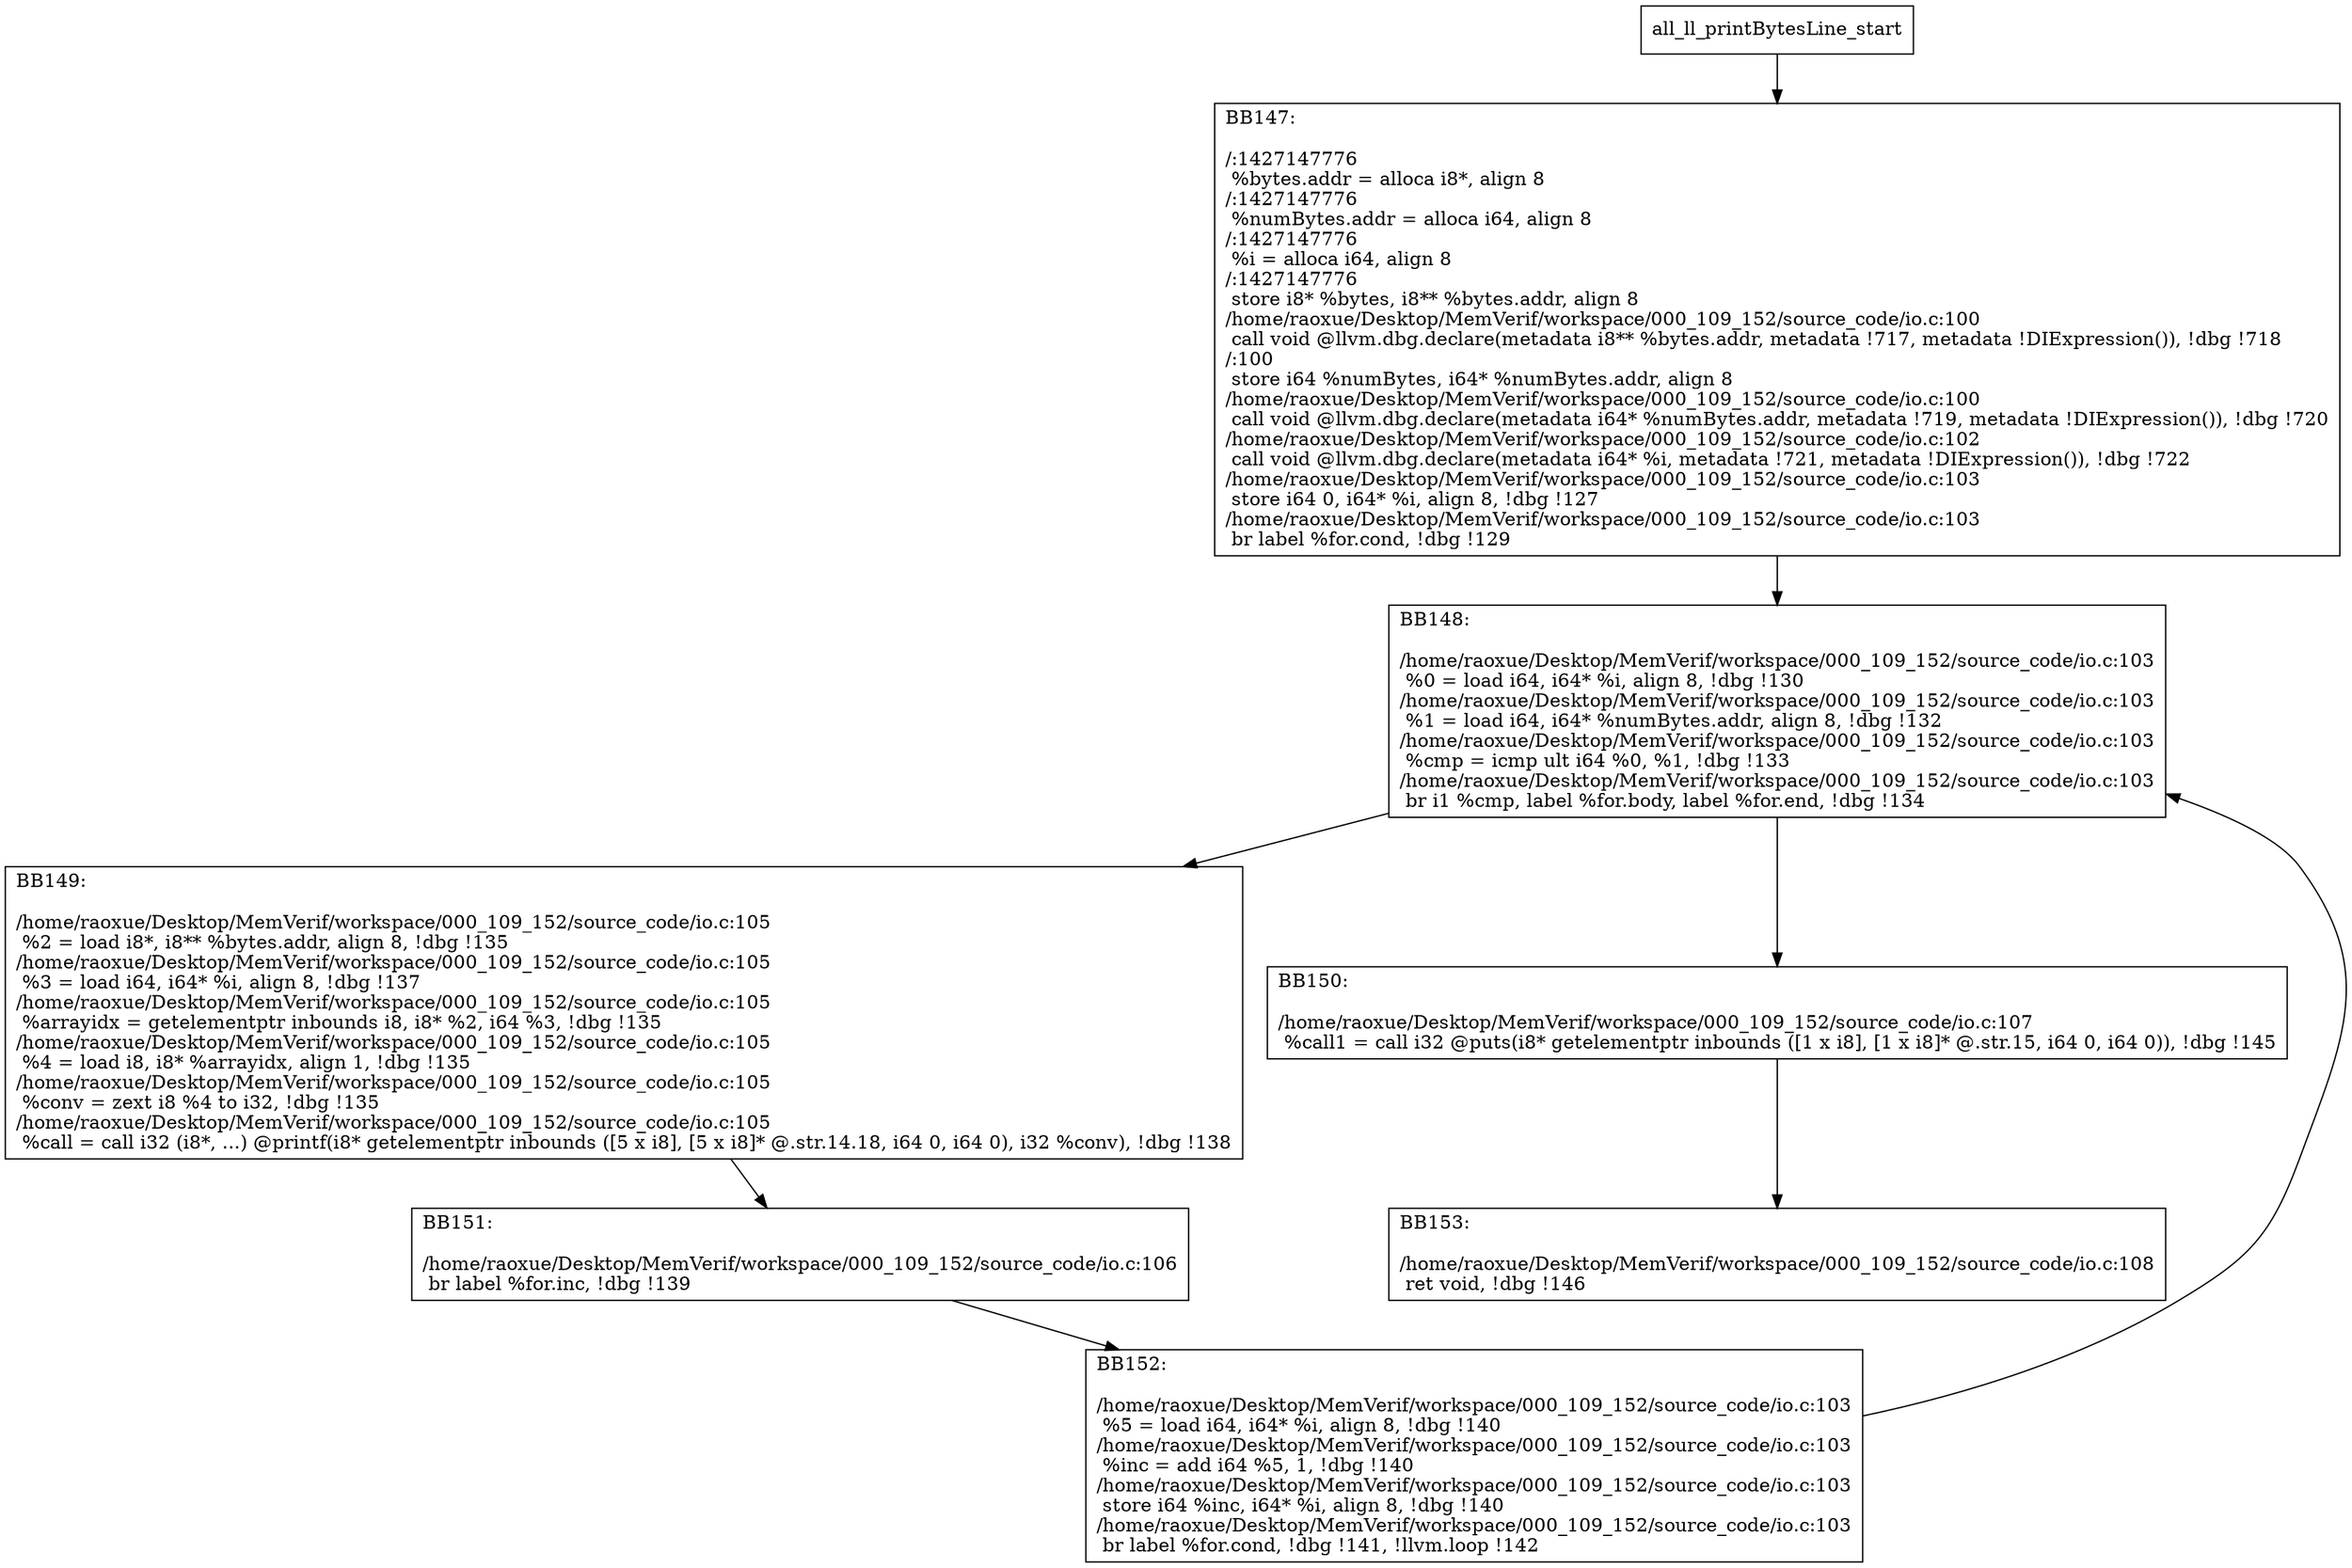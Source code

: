 digraph "CFG for'all_ll_printBytesLine' function" {
	BBall_ll_printBytesLine_start[shape=record,label="{all_ll_printBytesLine_start}"];
	BBall_ll_printBytesLine_start-> all_ll_printBytesLineBB147;
	all_ll_printBytesLineBB147 [shape=record, label="{BB147:\l\l/:1427147776\l
  %bytes.addr = alloca i8*, align 8\l
/:1427147776\l
  %numBytes.addr = alloca i64, align 8\l
/:1427147776\l
  %i = alloca i64, align 8\l
/:1427147776\l
  store i8* %bytes, i8** %bytes.addr, align 8\l
/home/raoxue/Desktop/MemVerif/workspace/000_109_152/source_code/io.c:100\l
  call void @llvm.dbg.declare(metadata i8** %bytes.addr, metadata !717, metadata !DIExpression()), !dbg !718\l
/:100\l
  store i64 %numBytes, i64* %numBytes.addr, align 8\l
/home/raoxue/Desktop/MemVerif/workspace/000_109_152/source_code/io.c:100\l
  call void @llvm.dbg.declare(metadata i64* %numBytes.addr, metadata !719, metadata !DIExpression()), !dbg !720\l
/home/raoxue/Desktop/MemVerif/workspace/000_109_152/source_code/io.c:102\l
  call void @llvm.dbg.declare(metadata i64* %i, metadata !721, metadata !DIExpression()), !dbg !722\l
/home/raoxue/Desktop/MemVerif/workspace/000_109_152/source_code/io.c:103\l
  store i64 0, i64* %i, align 8, !dbg !127\l
/home/raoxue/Desktop/MemVerif/workspace/000_109_152/source_code/io.c:103\l
  br label %for.cond, !dbg !129\l
}"];
	all_ll_printBytesLineBB147-> all_ll_printBytesLineBB148;
	all_ll_printBytesLineBB148 [shape=record, label="{BB148:\l\l/home/raoxue/Desktop/MemVerif/workspace/000_109_152/source_code/io.c:103\l
  %0 = load i64, i64* %i, align 8, !dbg !130\l
/home/raoxue/Desktop/MemVerif/workspace/000_109_152/source_code/io.c:103\l
  %1 = load i64, i64* %numBytes.addr, align 8, !dbg !132\l
/home/raoxue/Desktop/MemVerif/workspace/000_109_152/source_code/io.c:103\l
  %cmp = icmp ult i64 %0, %1, !dbg !133\l
/home/raoxue/Desktop/MemVerif/workspace/000_109_152/source_code/io.c:103\l
  br i1 %cmp, label %for.body, label %for.end, !dbg !134\l
}"];
	all_ll_printBytesLineBB148-> all_ll_printBytesLineBB149;
	all_ll_printBytesLineBB148-> all_ll_printBytesLineBB150;
	all_ll_printBytesLineBB149 [shape=record, label="{BB149:\l\l/home/raoxue/Desktop/MemVerif/workspace/000_109_152/source_code/io.c:105\l
  %2 = load i8*, i8** %bytes.addr, align 8, !dbg !135\l
/home/raoxue/Desktop/MemVerif/workspace/000_109_152/source_code/io.c:105\l
  %3 = load i64, i64* %i, align 8, !dbg !137\l
/home/raoxue/Desktop/MemVerif/workspace/000_109_152/source_code/io.c:105\l
  %arrayidx = getelementptr inbounds i8, i8* %2, i64 %3, !dbg !135\l
/home/raoxue/Desktop/MemVerif/workspace/000_109_152/source_code/io.c:105\l
  %4 = load i8, i8* %arrayidx, align 1, !dbg !135\l
/home/raoxue/Desktop/MemVerif/workspace/000_109_152/source_code/io.c:105\l
  %conv = zext i8 %4 to i32, !dbg !135\l
/home/raoxue/Desktop/MemVerif/workspace/000_109_152/source_code/io.c:105\l
  %call = call i32 (i8*, ...) @printf(i8* getelementptr inbounds ([5 x i8], [5 x i8]* @.str.14.18, i64 0, i64 0), i32 %conv), !dbg !138\l
}"];
	all_ll_printBytesLineBB149-> all_ll_printBytesLineBB151;
	all_ll_printBytesLineBB151 [shape=record, label="{BB151:\l\l/home/raoxue/Desktop/MemVerif/workspace/000_109_152/source_code/io.c:106\l
  br label %for.inc, !dbg !139\l
}"];
	all_ll_printBytesLineBB151-> all_ll_printBytesLineBB152;
	all_ll_printBytesLineBB152 [shape=record, label="{BB152:\l\l/home/raoxue/Desktop/MemVerif/workspace/000_109_152/source_code/io.c:103\l
  %5 = load i64, i64* %i, align 8, !dbg !140\l
/home/raoxue/Desktop/MemVerif/workspace/000_109_152/source_code/io.c:103\l
  %inc = add i64 %5, 1, !dbg !140\l
/home/raoxue/Desktop/MemVerif/workspace/000_109_152/source_code/io.c:103\l
  store i64 %inc, i64* %i, align 8, !dbg !140\l
/home/raoxue/Desktop/MemVerif/workspace/000_109_152/source_code/io.c:103\l
  br label %for.cond, !dbg !141, !llvm.loop !142\l
}"];
	all_ll_printBytesLineBB152-> all_ll_printBytesLineBB148;
	all_ll_printBytesLineBB150 [shape=record, label="{BB150:\l\l/home/raoxue/Desktop/MemVerif/workspace/000_109_152/source_code/io.c:107\l
  %call1 = call i32 @puts(i8* getelementptr inbounds ([1 x i8], [1 x i8]* @.str.15, i64 0, i64 0)), !dbg !145\l
}"];
	all_ll_printBytesLineBB150-> all_ll_printBytesLineBB153;
	all_ll_printBytesLineBB153 [shape=record, label="{BB153:\l\l/home/raoxue/Desktop/MemVerif/workspace/000_109_152/source_code/io.c:108\l
  ret void, !dbg !146\l
}"];
}
